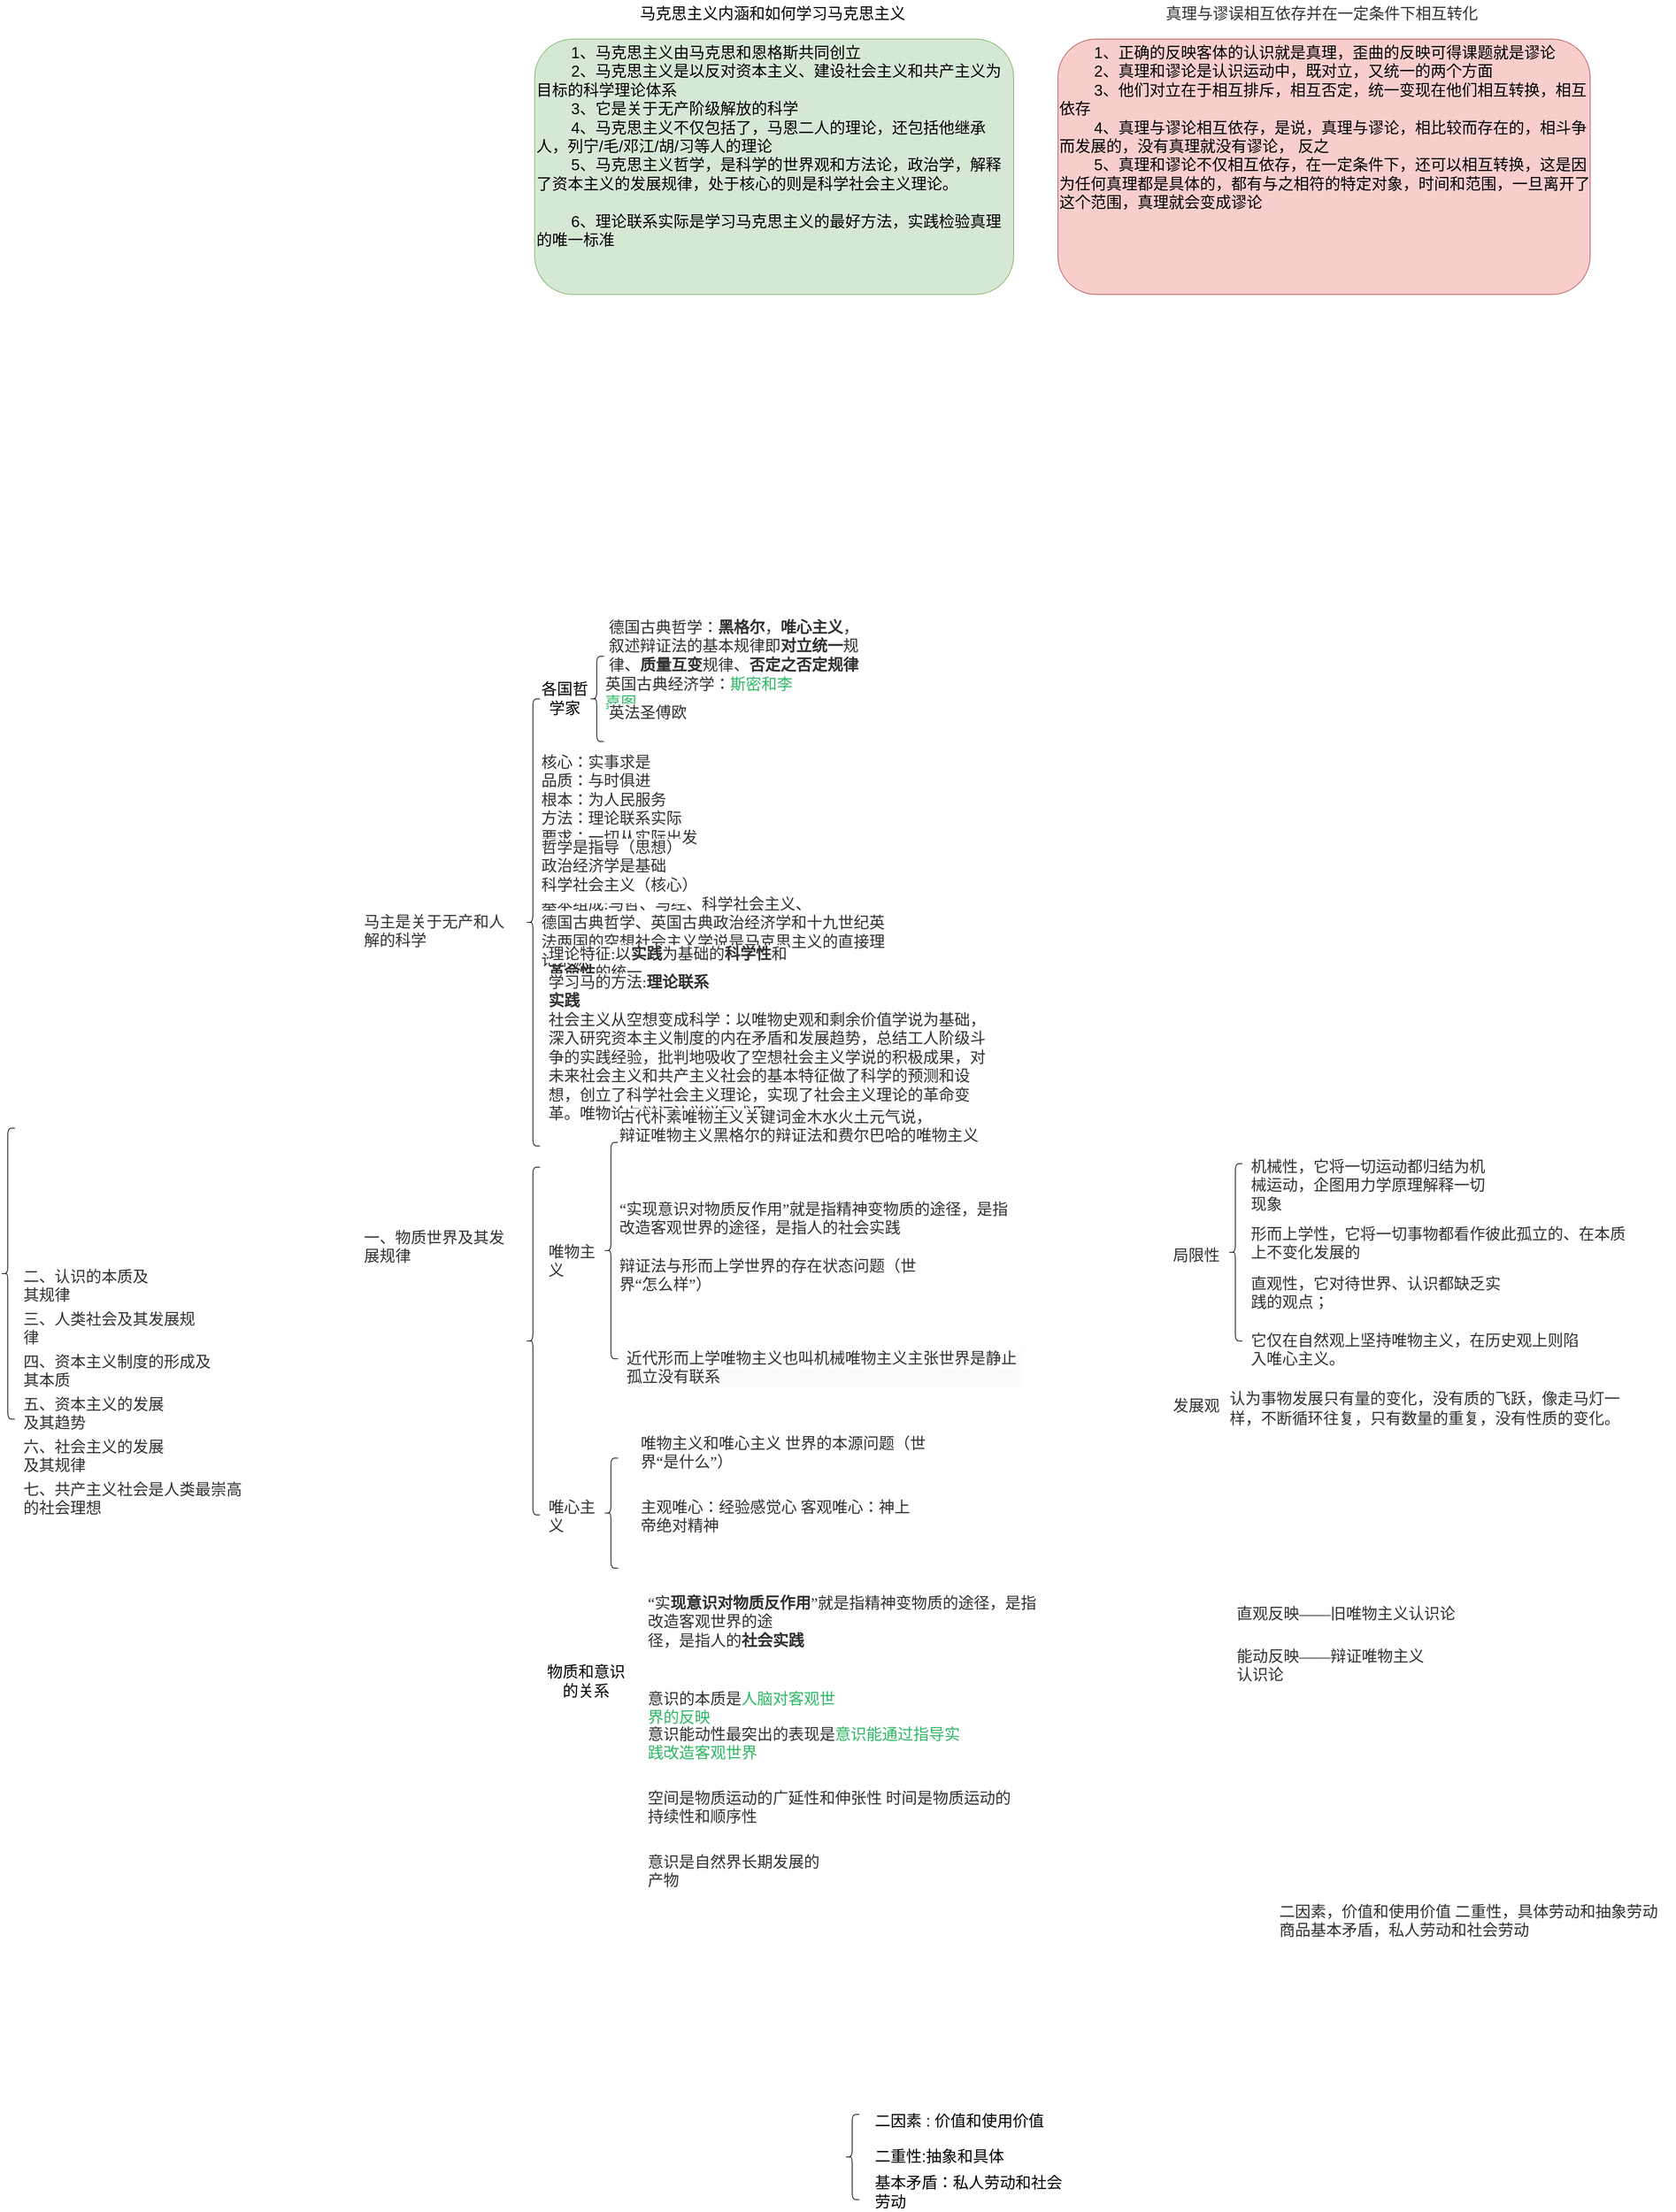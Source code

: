 <mxfile version="24.4.6" type="github">
  <diagram name="第 1 页" id="-wan3ZfH7ez20MEOnloe">
    <mxGraphModel dx="3010" dy="2333" grid="1" gridSize="10" guides="1" tooltips="1" connect="1" arrows="1" fold="1" page="1" pageScale="1" pageWidth="827" pageHeight="1169" math="0" shadow="0">
      <root>
        <mxCell id="0" />
        <mxCell id="1" parent="0" />
        <mxCell id="wunBxoblAqpyveULy-om-1" value="" style="shape=curlyBracket;whiteSpace=wrap;html=1;rounded=1;labelPosition=left;verticalLabelPosition=middle;align=right;verticalAlign=middle;fontSize=22;" parent="1" vertex="1">
          <mxGeometry x="-310" y="495" width="20" height="410" as="geometry" />
        </mxCell>
        <mxCell id="wunBxoblAqpyveULy-om-2" value="&lt;span style=&quot;color: rgb(51, 51, 51); font-family: &amp;quot;Noto Sans SC&amp;quot;; font-size: 22px; font-style: normal; font-variant-ligatures: normal; font-variant-caps: normal; font-weight: 400; letter-spacing: normal; orphans: 2; text-align: left; text-indent: 0px; text-transform: none; widows: 2; word-spacing: 0px; -webkit-text-stroke-width: 0px; white-space: normal; background-color: rgb(255, 255, 255); text-decoration-thickness: initial; text-decoration-style: initial; text-decoration-color: initial; float: none; display: inline !important;&quot;&gt;马主是关于无产和人解的科学&lt;/span&gt;" style="text;whiteSpace=wrap;html=1;fontSize=22;" parent="1" vertex="1">
          <mxGeometry x="200" y="185" width="220" height="40" as="geometry" />
        </mxCell>
        <mxCell id="wunBxoblAqpyveULy-om-3" value="&lt;span style=&quot;color: rgb(51, 51, 51); font-family: &amp;quot;Noto Sans SC&amp;quot;; font-size: 22px; font-style: normal; font-variant-ligatures: normal; font-variant-caps: normal; font-weight: 400; letter-spacing: normal; orphans: 2; text-align: left; text-indent: 0px; text-transform: none; widows: 2; word-spacing: 0px; -webkit-text-stroke-width: 0px; white-space: normal; background-color: rgb(255, 255, 255); text-decoration-thickness: initial; text-decoration-style: initial; text-decoration-color: initial; float: none; display: inline !important;&quot;&gt;一、物质世界及其发展规律&lt;/span&gt;" style="text;whiteSpace=wrap;html=1;fontSize=22;" parent="1" vertex="1">
          <mxGeometry x="200" y="630" width="220" height="40" as="geometry" />
        </mxCell>
        <mxCell id="wunBxoblAqpyveULy-om-4" value="&lt;span style=&quot;color: rgb(51, 51, 51); font-family: &amp;quot;Noto Sans SC&amp;quot;; font-size: 22px; font-style: normal; font-variant-ligatures: normal; font-variant-caps: normal; font-weight: 400; letter-spacing: normal; orphans: 2; text-align: left; text-indent: 0px; text-transform: none; widows: 2; word-spacing: 0px; -webkit-text-stroke-width: 0px; white-space: normal; background-color: rgb(255, 255, 255); text-decoration-thickness: initial; text-decoration-style: initial; text-decoration-color: initial; float: none; display: inline !important;&quot;&gt;二、认识的本质及其规律&lt;/span&gt;" style="text;whiteSpace=wrap;html=1;fontSize=22;" parent="1" vertex="1">
          <mxGeometry x="-280" y="685" width="180" height="40" as="geometry" />
        </mxCell>
        <mxCell id="wunBxoblAqpyveULy-om-5" value="&lt;span style=&quot;color: rgb(51, 51, 51); font-family: &amp;quot;Noto Sans SC&amp;quot;; font-size: 22px; font-style: normal; font-variant-ligatures: normal; font-variant-caps: normal; font-weight: 400; letter-spacing: normal; orphans: 2; text-align: left; text-indent: 0px; text-transform: none; widows: 2; word-spacing: 0px; -webkit-text-stroke-width: 0px; white-space: normal; background-color: rgb(255, 255, 255); text-decoration-thickness: initial; text-decoration-style: initial; text-decoration-color: initial; float: none; display: inline !important;&quot;&gt;三、人类社会及其发展规律&lt;/span&gt;" style="text;whiteSpace=wrap;html=1;fontSize=22;" parent="1" vertex="1">
          <mxGeometry x="-280" y="745" width="260" height="40" as="geometry" />
        </mxCell>
        <mxCell id="wunBxoblAqpyveULy-om-6" value="&lt;span style=&quot;color: rgb(51, 51, 51); font-family: &amp;quot;Noto Sans SC&amp;quot;; font-size: 22px; font-style: normal; font-variant-ligatures: normal; font-variant-caps: normal; font-weight: 400; letter-spacing: normal; orphans: 2; text-align: left; text-indent: 0px; text-transform: none; widows: 2; word-spacing: 0px; -webkit-text-stroke-width: 0px; white-space: normal; background-color: rgb(255, 255, 255); text-decoration-thickness: initial; text-decoration-style: initial; text-decoration-color: initial; float: none; display: inline !important;&quot;&gt;四、资本主义制度的形成及其本质&lt;/span&gt;" style="text;whiteSpace=wrap;html=1;fontSize=22;" parent="1" vertex="1">
          <mxGeometry x="-280" y="805" width="270" height="40" as="geometry" />
        </mxCell>
        <mxCell id="wunBxoblAqpyveULy-om-7" value="&lt;span style=&quot;color: rgb(51, 51, 51); font-family: &amp;quot;Noto Sans SC&amp;quot;; font-size: 22px; font-style: normal; font-variant-ligatures: normal; font-variant-caps: normal; font-weight: 400; letter-spacing: normal; orphans: 2; text-align: left; text-indent: 0px; text-transform: none; widows: 2; word-spacing: 0px; -webkit-text-stroke-width: 0px; white-space: normal; background-color: rgb(255, 255, 255); text-decoration-thickness: initial; text-decoration-style: initial; text-decoration-color: initial; float: none; display: inline !important;&quot;&gt;五、资本主义的发展及其趋势&lt;/span&gt;" style="text;whiteSpace=wrap;html=1;fontSize=22;" parent="1" vertex="1">
          <mxGeometry x="-280" y="865" width="210" height="40" as="geometry" />
        </mxCell>
        <mxCell id="wunBxoblAqpyveULy-om-8" value="&lt;span style=&quot;color: rgb(51, 51, 51); font-family: &amp;quot;Noto Sans SC&amp;quot;; font-size: 22px; font-style: normal; font-variant-ligatures: normal; font-variant-caps: normal; font-weight: 400; letter-spacing: normal; orphans: 2; text-align: left; text-indent: 0px; text-transform: none; widows: 2; word-spacing: 0px; -webkit-text-stroke-width: 0px; white-space: normal; background-color: rgb(255, 255, 255); text-decoration-thickness: initial; text-decoration-style: initial; text-decoration-color: initial; float: none; display: inline !important;&quot;&gt;六、社会主义的发展及其规律&lt;/span&gt;" style="text;whiteSpace=wrap;html=1;fontSize=22;" parent="1" vertex="1">
          <mxGeometry x="-280" y="925" width="210" height="40" as="geometry" />
        </mxCell>
        <mxCell id="wunBxoblAqpyveULy-om-9" value="&lt;span style=&quot;color: rgb(51, 51, 51); font-family: &amp;quot;Noto Sans SC&amp;quot;; font-size: 22px; font-style: normal; font-variant-ligatures: normal; font-variant-caps: normal; font-weight: 400; letter-spacing: normal; orphans: 2; text-align: left; text-indent: 0px; text-transform: none; widows: 2; word-spacing: 0px; -webkit-text-stroke-width: 0px; white-space: normal; background-color: rgb(255, 255, 255); text-decoration-thickness: initial; text-decoration-style: initial; text-decoration-color: initial; float: none; display: inline !important;&quot;&gt;七、共产主义社会是人类最崇高的社会理想&lt;/span&gt;" style="text;whiteSpace=wrap;html=1;fontSize=22;" parent="1" vertex="1">
          <mxGeometry x="-280" y="985" width="310" height="40" as="geometry" />
        </mxCell>
        <mxCell id="wunBxoblAqpyveULy-om-10" value="" style="shape=curlyBracket;whiteSpace=wrap;html=1;rounded=1;labelPosition=left;verticalLabelPosition=middle;align=right;verticalAlign=middle;fontSize=22;" parent="1" vertex="1">
          <mxGeometry x="430" y="-110" width="20" height="630" as="geometry" />
        </mxCell>
        <mxCell id="wunBxoblAqpyveULy-om-11" value="&lt;span style=&quot;color: rgb(51, 51, 51); font-family: &amp;quot;Noto Sans SC&amp;quot;; font-size: 22px; font-style: normal; font-variant-ligatures: normal; font-variant-caps: normal; font-weight: 400; letter-spacing: normal; orphans: 2; text-align: left; text-indent: 0px; text-transform: none; widows: 2; word-spacing: 0px; -webkit-text-stroke-width: 0px; white-space: normal; background-color: rgb(255, 255, 255); text-decoration-thickness: initial; text-decoration-style: initial; text-decoration-color: initial; float: none; display: inline !important;&quot;&gt;基本组成:&lt;/span&gt;&lt;span style=&quot;color: rgb(51, 51, 51); font-family: &amp;quot;Noto Sans SC&amp;quot;; font-size: 22px; background-color: rgb(255, 255, 255);&quot;&gt;马哲、马经、科学社会主义、&lt;/span&gt;&lt;div style=&quot;font-size: 22px;&quot;&gt;&lt;span style=&quot;color: rgb(51, 51, 51); font-family: &amp;quot;Noto Sans SC&amp;quot;; font-size: 22px; background-color: rgb(255, 255, 255);&quot;&gt;德国古典哲学、英国古典政治经济学和十九世纪英法两国的空想社会主义学说是马克思主义的直接理论来源&lt;/span&gt;&lt;span style=&quot;color: rgb(51, 51, 51); font-family: &amp;quot;Noto Sans SC&amp;quot;; font-size: 22px; background-color: rgb(255, 255, 255);&quot;&gt;&lt;br style=&quot;font-size: 22px;&quot;&gt;&lt;/span&gt;&lt;/div&gt;" style="text;whiteSpace=wrap;html=1;fontSize=22;" parent="1" vertex="1">
          <mxGeometry x="450" y="160" width="490" height="60" as="geometry" />
        </mxCell>
        <mxCell id="jRHQk6Dz35OUtVRRtzrg-1" value="&lt;span style=&quot;color: rgb(51, 51, 51); font-family: &amp;quot;Noto Sans SC&amp;quot;; font-size: 22px; font-style: normal; font-variant-ligatures: normal; font-variant-caps: normal; font-weight: 400; letter-spacing: normal; orphans: 2; text-align: left; text-indent: 0px; text-transform: none; widows: 2; word-spacing: 0px; -webkit-text-stroke-width: 0px; white-space: normal; background-color: rgb(255, 255, 255); text-decoration-thickness: initial; text-decoration-style: initial; text-decoration-color: initial; float: none; display: inline !important;&quot;&gt;理论特征:&lt;/span&gt;&lt;span style=&quot;color: rgb(51, 51, 51); font-family: &amp;quot;Noto Sans SC&amp;quot;; font-size: 22px; background-color: rgb(255, 255, 255);&quot;&gt;以&lt;b style=&quot;font-size: 22px;&quot;&gt;实践&lt;/b&gt;为基础的&lt;b style=&quot;font-size: 22px;&quot;&gt;科学性&lt;/b&gt;和&lt;/span&gt;&lt;b style=&quot;color: rgb(51, 51, 51); font-family: &amp;quot;Noto Sans SC&amp;quot;; font-size: 22px;&quot;&gt;革命性&lt;/b&gt;&lt;span style=&quot;background-color: rgb(255, 255, 255); color: rgb(51, 51, 51); font-family: &amp;quot;Noto Sans SC&amp;quot;; font-size: 22px;&quot;&gt;的统一&lt;/span&gt;" style="text;whiteSpace=wrap;html=1;strokeWidth=2;fontSize=22;" parent="1" vertex="1">
          <mxGeometry x="460" y="230" width="350" height="40" as="geometry" />
        </mxCell>
        <mxCell id="jRHQk6Dz35OUtVRRtzrg-2" value="&lt;span style=&quot;color: rgb(51, 51, 51); font-family: &amp;quot;Noto Sans SC&amp;quot;; font-size: 22px; font-style: normal; font-variant-ligatures: normal; font-variant-caps: normal; font-weight: 400; letter-spacing: normal; orphans: 2; text-align: left; text-indent: 0px; text-transform: none; widows: 2; word-spacing: 0px; -webkit-text-stroke-width: 0px; white-space: normal; background-color: rgb(255, 255, 255); text-decoration-thickness: initial; text-decoration-style: initial; text-decoration-color: initial; float: none; display: inline !important;&quot;&gt;学习马的方法:&lt;/span&gt;&lt;span style=&quot;color: rgb(51, 51, 51); font-family: &amp;quot;Noto Sans SC&amp;quot;; font-size: 22px; font-style: normal; font-variant-ligatures: normal; font-variant-caps: normal; letter-spacing: normal; orphans: 2; text-align: left; text-indent: 0px; text-transform: none; widows: 2; word-spacing: 0px; -webkit-text-stroke-width: 0px; white-space: normal; background-color: rgb(255, 255, 255); text-decoration-thickness: initial; text-decoration-style: initial; text-decoration-color: initial; float: none; display: inline !important;&quot;&gt;&lt;b style=&quot;font-size: 22px;&quot;&gt;理论联系实践&lt;/b&gt;&lt;/span&gt;" style="text;whiteSpace=wrap;html=1;fontSize=22;" parent="1" vertex="1">
          <mxGeometry x="460" y="270" width="230" height="40" as="geometry" />
        </mxCell>
        <mxCell id="jRHQk6Dz35OUtVRRtzrg-3" value="&lt;span style=&quot;color: rgb(51, 51, 51); font-family: &amp;quot;Noto Sans SC&amp;quot;; font-size: 22px; font-style: normal; font-variant-ligatures: normal; font-variant-caps: normal; font-weight: 400; letter-spacing: normal; orphans: 2; text-align: left; text-indent: 0px; text-transform: none; widows: 2; word-spacing: 0px; -webkit-text-stroke-width: 0px; white-space: normal; background-color: rgb(255, 255, 255); text-decoration-thickness: initial; text-decoration-style: initial; text-decoration-color: initial; float: none; display: inline !important;&quot;&gt;德国古典哲学：&lt;/span&gt;&lt;span style=&quot;color: rgb(51, 51, 51); font-family: &amp;quot;Noto Sans SC&amp;quot;; font-size: 22px; font-style: normal; font-variant-ligatures: normal; font-variant-caps: normal; letter-spacing: normal; orphans: 2; text-align: left; text-indent: 0px; text-transform: none; widows: 2; word-spacing: 0px; -webkit-text-stroke-width: 0px; white-space: normal; background-color: rgb(255, 255, 255); text-decoration-thickness: initial; text-decoration-style: initial; text-decoration-color: initial; float: none; display: inline !important;&quot;&gt;&lt;b style=&quot;font-size: 22px;&quot;&gt;黑格尔&lt;/b&gt;&lt;/span&gt;&lt;span style=&quot;color: rgb(51, 51, 51); font-family: &amp;quot;Noto Sans SC&amp;quot;; font-size: 22px; font-style: normal; font-variant-ligatures: normal; font-variant-caps: normal; font-weight: 400; letter-spacing: normal; orphans: 2; text-align: left; text-indent: 0px; text-transform: none; widows: 2; word-spacing: 0px; -webkit-text-stroke-width: 0px; white-space: normal; background-color: rgb(255, 255, 255); text-decoration-thickness: initial; text-decoration-style: initial; text-decoration-color: initial; float: none; display: inline !important;&quot;&gt;，&lt;/span&gt;&lt;span style=&quot;color: rgb(51, 51, 51); font-family: &amp;quot;Noto Sans SC&amp;quot;; font-size: 22px; background-color: rgb(255, 255, 255);&quot;&gt;&lt;b style=&quot;font-size: 22px;&quot;&gt;唯心主义&lt;/b&gt;，叙述辩证法的基本规律即&lt;b style=&quot;font-size: 22px;&quot;&gt;对立统一&lt;/b&gt;规律、&lt;b style=&quot;font-size: 22px;&quot;&gt;质量互变&lt;/b&gt;规律、&lt;b style=&quot;font-size: 22px;&quot;&gt;否定之否定规律&lt;/b&gt;的哲学家。&lt;/span&gt;" style="text;whiteSpace=wrap;html=1;fontSize=22;" parent="1" vertex="1">
          <mxGeometry x="545" y="-230" width="370" height="40" as="geometry" />
        </mxCell>
        <mxCell id="jRHQk6Dz35OUtVRRtzrg-4" value="&lt;span style=&quot;color: rgb(51, 51, 51); font-family: &amp;quot;Noto Sans SC&amp;quot;; font-size: 22px; font-style: normal; font-variant-ligatures: normal; font-variant-caps: normal; font-weight: 400; letter-spacing: normal; orphans: 2; text-align: left; text-indent: 0px; text-transform: none; widows: 2; word-spacing: 0px; -webkit-text-stroke-width: 0px; white-space: normal; background-color: rgb(255, 255, 255); text-decoration-thickness: initial; text-decoration-style: initial; text-decoration-color: initial; float: none; display: inline !important;&quot;&gt;英国古典经济学：&lt;/span&gt;&lt;span style=&quot;color: rgb(47, 184, 101); font-family: &amp;quot;Noto Sans SC&amp;quot;; font-size: 22px; background-color: rgb(255, 255, 255);&quot;&gt;斯密和李嘉图&lt;/span&gt;" style="text;whiteSpace=wrap;html=1;fontSize=22;" parent="1" vertex="1">
          <mxGeometry x="540" y="-150" width="270" height="40" as="geometry" />
        </mxCell>
        <mxCell id="jRHQk6Dz35OUtVRRtzrg-5" value="" style="shape=curlyBracket;whiteSpace=wrap;html=1;rounded=1;labelPosition=left;verticalLabelPosition=middle;align=right;verticalAlign=middle;fontSize=22;" parent="1" vertex="1">
          <mxGeometry x="520" y="-170" width="20" height="120" as="geometry" />
        </mxCell>
        <mxCell id="jRHQk6Dz35OUtVRRtzrg-6" value="各国哲学家" style="text;html=1;align=center;verticalAlign=middle;whiteSpace=wrap;rounded=0;fontSize=22;" parent="1" vertex="1">
          <mxGeometry x="450" y="-125" width="70" height="30" as="geometry" />
        </mxCell>
        <mxCell id="jRHQk6Dz35OUtVRRtzrg-8" value="&lt;span style=&quot;color: rgb(51, 51, 51); font-family: &amp;quot;Noto Sans SC&amp;quot;; font-size: 22px; font-style: normal; font-variant-ligatures: normal; font-variant-caps: normal; font-weight: 400; letter-spacing: normal; orphans: 2; text-align: left; text-indent: 0px; text-transform: none; widows: 2; word-spacing: 0px; -webkit-text-stroke-width: 0px; white-space: normal; background-color: rgb(255, 255, 255); text-decoration-thickness: initial; text-decoration-style: initial; text-decoration-color: initial; float: none; display: inline !important;&quot;&gt;社会主义从空想变成科学：&lt;/span&gt;&lt;span style=&quot;color: rgb(51, 51, 51); font-family: &amp;quot;Noto Sans SC&amp;quot;; font-size: 22px; background-color: rgb(255, 255, 255);&quot;&gt;以唯物史观和剩余价值学说为基础，&lt;/span&gt;&lt;span style=&quot;color: rgb(51, 51, 51); font-family: &amp;quot;Noto Sans SC&amp;quot;; font-size: 22px; background-color: rgb(255, 255, 255);&quot;&gt;深入研究资本主义制度的内在矛盾和发展趋势，&lt;/span&gt;&lt;span style=&quot;color: rgb(51, 51, 51); font-family: &amp;quot;Noto Sans SC&amp;quot;; font-size: 22px; background-color: rgb(255, 255, 255);&quot;&gt;总结工人阶级斗争的实践经验，批判地吸收了空想社会主义学说的积极成果，&lt;/span&gt;&lt;span style=&quot;color: rgb(51, 51, 51); font-family: &amp;quot;Noto Sans SC&amp;quot;; font-size: 22px; background-color: rgb(255, 255, 255);&quot;&gt;对未来社会主义和共产主义社会的基本特征做了科学的预测和设想，创立了科学社会主义理论，实现了社会主义理论的革命变革。唯物论与辩证法学说是成果，&lt;/span&gt;" style="text;whiteSpace=wrap;html=1;fontSize=22;" parent="1" vertex="1">
          <mxGeometry x="460" y="322.5" width="630" height="147.5" as="geometry" />
        </mxCell>
        <mxCell id="jRHQk6Dz35OUtVRRtzrg-9" value="&lt;div style=&quot;box-sizing: border-box; margin: 0px; padding: 0px; color: rgb(51, 51, 51); font-family: &amp;quot;Noto Sans SC&amp;quot;; font-size: 22px; font-style: normal; font-variant-ligatures: normal; font-variant-caps: normal; font-weight: 400; letter-spacing: normal; orphans: 2; text-align: left; text-indent: 0px; text-transform: none; widows: 2; word-spacing: 0px; -webkit-text-stroke-width: 0px; white-space: normal; background-color: rgb(255, 255, 255); text-decoration-thickness: initial; text-decoration-style: initial; text-decoration-color: initial;&quot;&gt;&lt;div style=&quot;box-sizing: border-box; margin: 0px; padding: 0px; font-size: 22px;&quot;&gt;核心：实事求是&amp;nbsp;&lt;/div&gt;&lt;div style=&quot;box-sizing: border-box; margin: 0px; padding: 0px; font-size: 22px;&quot;&gt;品质：与时俱进&amp;nbsp;&lt;/div&gt;&lt;div style=&quot;box-sizing: border-box; margin: 0px; padding: 0px; font-size: 22px;&quot;&gt;根本：为人民服务&amp;nbsp;&lt;/div&gt;&lt;div style=&quot;box-sizing: border-box; margin: 0px; padding: 0px; font-size: 22px;&quot;&gt;方法：理论联系实际&amp;nbsp;&lt;/div&gt;&lt;div style=&quot;box-sizing: border-box; margin: 0px; padding: 0px; font-size: 22px;&quot;&gt;要求：一切从实际出发&lt;/div&gt;&lt;/div&gt;&lt;div style=&quot;box-sizing: border-box; margin: 0px 0px auto; padding: 0px; display: flex; justify-content: flex-end; align-items: center; color: rgb(51, 51, 51); font-family: &amp;quot;Noto Sans SC&amp;quot;; font-size: 22px; font-style: normal; font-variant-ligatures: normal; font-variant-caps: normal; font-weight: 400; letter-spacing: normal; orphans: 2; text-align: left; text-indent: 0px; text-transform: none; widows: 2; word-spacing: 0px; -webkit-text-stroke-width: 0px; white-space: normal; background-color: rgb(255, 255, 255); text-decoration-thickness: initial; text-decoration-style: initial; text-decoration-color: initial;&quot; class=&quot;comment_menu&quot;&gt;&lt;button style=&quot;box-sizing: border-box; margin: 0px 20px 0px 0px; padding: 0px; outline: none; border: none; border-radius: 0px; font-family: inherit; font-size: 22px; line-height: inherit; overflow: visible; text-transform: none; appearance: button; background: transparent; display: flex; align-items: center; color: rgb(153, 153, 153); cursor: pointer;&quot; class=&quot;comment_like&quot;&gt;&lt;br class=&quot;Apple-interchange-newline&quot; style=&quot;font-size: 22px;&quot;&gt;&lt;br style=&quot;font-size: 22px;&quot;&gt;&lt;br style=&quot;font-size: 22px;&quot;&gt;&lt;/button&gt;&lt;/div&gt;" style="text;whiteSpace=wrap;html=1;fontSize=22;" parent="1" vertex="1">
          <mxGeometry x="450" y="-40" width="560" height="120" as="geometry" />
        </mxCell>
        <mxCell id="jRHQk6Dz35OUtVRRtzrg-10" value="&lt;span style=&quot;color: rgb(51, 51, 51); font-family: &amp;quot;Noto Sans SC&amp;quot;; font-size: 22px; font-style: normal; font-variant-ligatures: normal; font-variant-caps: normal; font-weight: 400; letter-spacing: normal; orphans: 2; text-align: left; text-indent: 0px; text-transform: none; widows: 2; word-spacing: 0px; -webkit-text-stroke-width: 0px; white-space: normal; background-color: rgb(255, 255, 255); text-decoration-thickness: initial; text-decoration-style: initial; text-decoration-color: initial; float: none; display: inline !important;&quot;&gt;哲学是指导（思想）&lt;/span&gt;&lt;div style=&quot;font-size: 22px;&quot;&gt;&lt;span style=&quot;color: rgb(51, 51, 51); font-family: &amp;quot;Noto Sans SC&amp;quot;; font-size: 22px; font-style: normal; font-variant-ligatures: normal; font-variant-caps: normal; font-weight: 400; letter-spacing: normal; orphans: 2; text-align: left; text-indent: 0px; text-transform: none; widows: 2; word-spacing: 0px; -webkit-text-stroke-width: 0px; white-space: normal; background-color: rgb(255, 255, 255); text-decoration-thickness: initial; text-decoration-style: initial; text-decoration-color: initial; float: none; display: inline !important;&quot;&gt;政治经济学是基础&lt;/span&gt;&lt;/div&gt;&lt;div style=&quot;font-size: 22px;&quot;&gt;&lt;span style=&quot;color: rgb(51, 51, 51); font-family: &amp;quot;Noto Sans SC&amp;quot;; font-size: 22px; font-style: normal; font-variant-ligatures: normal; font-variant-caps: normal; font-weight: 400; letter-spacing: normal; orphans: 2; text-align: left; text-indent: 0px; text-transform: none; widows: 2; word-spacing: 0px; -webkit-text-stroke-width: 0px; white-space: normal; background-color: rgb(255, 255, 255); text-decoration-thickness: initial; text-decoration-style: initial; text-decoration-color: initial; float: none; display: inline !important;&quot;&gt;科学社会主义（核心）&lt;/span&gt;&lt;/div&gt;" style="text;whiteSpace=wrap;html=1;fontSize=22;" parent="1" vertex="1">
          <mxGeometry x="450" y="80" width="560" height="70" as="geometry" />
        </mxCell>
        <mxCell id="jRHQk6Dz35OUtVRRtzrg-11" value="&lt;span style=&quot;color: rgb(51, 51, 51); font-family: &amp;quot;Noto Sans SC&amp;quot;; font-size: 22px; font-style: normal; font-variant-ligatures: normal; font-variant-caps: normal; font-weight: 400; letter-spacing: normal; orphans: 2; text-align: left; text-indent: 0px; text-transform: none; widows: 2; word-spacing: 0px; -webkit-text-stroke-width: 0px; white-space: normal; background-color: rgb(255, 255, 255); text-decoration-thickness: initial; text-decoration-style: initial; text-decoration-color: initial; float: none; display: inline !important;&quot;&gt;英法&lt;/span&gt;&lt;span style=&quot;color: rgb(51, 51, 51); font-family: &amp;quot;Noto Sans SC&amp;quot;; font-size: 22px; background-color: rgb(255, 255, 255);&quot;&gt;圣傅欧&lt;/span&gt;" style="text;whiteSpace=wrap;html=1;fontSize=22;" parent="1" vertex="1">
          <mxGeometry x="545" y="-110" width="125" height="40" as="geometry" />
        </mxCell>
        <mxCell id="jRHQk6Dz35OUtVRRtzrg-12" value="" style="shape=curlyBracket;whiteSpace=wrap;html=1;rounded=1;labelPosition=left;verticalLabelPosition=middle;align=right;verticalAlign=middle;fontSize=22;" parent="1" vertex="1">
          <mxGeometry x="430" y="550" width="20" height="490" as="geometry" />
        </mxCell>
        <mxCell id="jRHQk6Dz35OUtVRRtzrg-13" value="&lt;span style=&quot;color: rgb(51, 51, 51); font-family: &amp;quot;Noto Sans SC&amp;quot;; font-size: 22px; font-style: normal; font-variant-ligatures: normal; font-variant-caps: normal; font-weight: 400; letter-spacing: normal; orphans: 2; text-align: left; text-indent: 0px; text-transform: none; widows: 2; word-spacing: 0px; -webkit-text-stroke-width: 0px; white-space: normal; background-color: rgb(255, 255, 255); text-decoration-thickness: initial; text-decoration-style: initial; text-decoration-color: initial; float: none; display: inline !important;&quot;&gt;古代朴素唯物主义关键词金木水火土元气说，&lt;/span&gt;&lt;div style=&quot;font-size: 22px;&quot;&gt;&lt;span style=&quot;background-color: rgb(255, 255, 255); color: rgb(51, 51, 51); font-family: &amp;quot;Noto Sans SC&amp;quot;; font-size: 22px;&quot;&gt;辩证唯物主义黑格尔的辩证法和费尔巴哈的唯物主义&lt;/span&gt;&lt;br style=&quot;font-size: 22px;&quot;&gt;&lt;/div&gt;" style="text;whiteSpace=wrap;html=1;fontSize=22;" parent="1" vertex="1">
          <mxGeometry x="560" y="460" width="570" height="120" as="geometry" />
        </mxCell>
        <mxCell id="jRHQk6Dz35OUtVRRtzrg-14" value="&lt;span style=&quot;color: rgb(51, 51, 51); font-family: &amp;quot;Noto Sans SC&amp;quot;; font-size: 22px; font-style: normal; font-variant-ligatures: normal; font-variant-caps: normal; font-weight: 400; letter-spacing: normal; orphans: 2; text-align: left; text-indent: 0px; text-transform: none; widows: 2; word-spacing: 0px; -webkit-text-stroke-width: 0px; white-space: normal; background-color: rgb(255, 255, 255); text-decoration-thickness: initial; text-decoration-style: initial; text-decoration-color: initial; float: none; display: inline !important;&quot;&gt;唯物主义&lt;/span&gt;" style="text;whiteSpace=wrap;html=1;fontSize=22;" parent="1" vertex="1">
          <mxGeometry x="460" y="650" width="80" height="40" as="geometry" />
        </mxCell>
        <mxCell id="jRHQk6Dz35OUtVRRtzrg-15" value="" style="shape=curlyBracket;whiteSpace=wrap;html=1;rounded=1;labelPosition=left;verticalLabelPosition=middle;align=right;verticalAlign=middle;fontSize=22;" parent="1" vertex="1">
          <mxGeometry x="540" y="960" width="20" height="155" as="geometry" />
        </mxCell>
        <mxCell id="jRHQk6Dz35OUtVRRtzrg-16" value="&lt;span style=&quot;color: rgb(51, 51, 51); font-family: &amp;quot;Noto Sans SC&amp;quot;; font-size: 22px; font-style: normal; font-variant-ligatures: normal; font-variant-caps: normal; font-weight: 400; letter-spacing: normal; orphans: 2; text-align: left; text-indent: 0px; text-transform: none; widows: 2; word-spacing: 0px; -webkit-text-stroke-width: 0px; white-space: normal; background-color: rgb(255, 255, 255); text-decoration-thickness: initial; text-decoration-style: initial; text-decoration-color: initial; float: none; display: inline !important;&quot;&gt;唯物主义和唯心主义&amp;nbsp;&lt;/span&gt;&lt;span style=&quot;color: rgb(51, 51, 51); font-family: &amp;quot;Noto Sans SC&amp;quot;; font-size: 22px; background-color: rgb(255, 255, 255);&quot;&gt;世界的本源问题（世界“是什么”）&lt;/span&gt;" style="text;whiteSpace=wrap;html=1;fontSize=22;" parent="1" vertex="1">
          <mxGeometry x="590" y="920" width="420" height="40" as="geometry" />
        </mxCell>
        <mxCell id="jRHQk6Dz35OUtVRRtzrg-17" value="&lt;span style=&quot;color: rgb(51, 51, 51); font-family: &amp;quot;Noto Sans SC&amp;quot;; font-size: 22px; font-style: normal; font-variant-ligatures: normal; font-variant-caps: normal; font-weight: 400; letter-spacing: normal; orphans: 2; text-align: left; text-indent: 0px; text-transform: none; widows: 2; word-spacing: 0px; -webkit-text-stroke-width: 0px; white-space: normal; background-color: rgb(255, 255, 255); text-decoration-thickness: initial; text-decoration-style: initial; text-decoration-color: initial; float: none; display: inline !important;&quot;&gt;辩证法与形而上学&lt;/span&gt;&lt;span style=&quot;color: rgb(51, 51, 51); font-family: &amp;quot;Noto Sans SC&amp;quot;; font-size: 22px; background-color: rgb(255, 255, 255);&quot;&gt;世界的存在状态问题（世界“怎么样”）&lt;/span&gt;" style="text;whiteSpace=wrap;html=1;fontSize=22;" parent="1" vertex="1">
          <mxGeometry x="560" y="670" width="440" height="40" as="geometry" />
        </mxCell>
        <mxCell id="jRHQk6Dz35OUtVRRtzrg-18" value="&lt;span style=&quot;color: rgb(51, 51, 51); font-family: &amp;quot;Noto Sans SC&amp;quot;; font-size: 22px; font-style: normal; font-variant-ligatures: normal; font-variant-caps: normal; font-weight: 400; letter-spacing: normal; orphans: 2; text-align: left; text-indent: 0px; text-transform: none; widows: 2; word-spacing: 0px; -webkit-text-stroke-width: 0px; white-space: normal; background-color: rgb(255, 255, 255); text-decoration-thickness: initial; text-decoration-style: initial; text-decoration-color: initial; float: none; display: inline !important;&quot;&gt;唯心主义&lt;/span&gt;" style="text;whiteSpace=wrap;html=1;fontSize=22;" parent="1" vertex="1">
          <mxGeometry x="460" y="1010" width="80" height="40" as="geometry" />
        </mxCell>
        <mxCell id="jRHQk6Dz35OUtVRRtzrg-19" value="" style="shape=curlyBracket;whiteSpace=wrap;html=1;rounded=1;labelPosition=left;verticalLabelPosition=middle;align=right;verticalAlign=middle;fontSize=22;" parent="1" vertex="1">
          <mxGeometry x="540" y="515" width="20" height="305" as="geometry" />
        </mxCell>
        <mxCell id="jRHQk6Dz35OUtVRRtzrg-20" value="&lt;span style=&quot;color: rgb(51, 51, 51); font-family: &amp;quot;Noto Sans SC&amp;quot;; font-size: 22px; font-style: normal; font-variant-ligatures: normal; font-variant-caps: normal; font-weight: 400; letter-spacing: normal; orphans: 2; text-align: left; text-indent: 0px; text-transform: none; widows: 2; word-spacing: 0px; -webkit-text-stroke-width: 0px; white-space: normal; background-color: rgb(255, 255, 255); text-decoration-thickness: initial; text-decoration-style: initial; text-decoration-color: initial; float: none; display: inline !important;&quot;&gt;“实现意识对物质反作用”就是指精神变物质的途径，是指改造客观世界的途径，是指人的社会实践&lt;/span&gt;" style="text;whiteSpace=wrap;html=1;fontSize=22;" parent="1" vertex="1">
          <mxGeometry x="560" y="590" width="560" height="60" as="geometry" />
        </mxCell>
        <mxCell id="jRHQk6Dz35OUtVRRtzrg-22" value="物质和意识的关系" style="text;html=1;align=center;verticalAlign=middle;whiteSpace=wrap;rounded=0;fontSize=22;" parent="1" vertex="1">
          <mxGeometry x="450" y="1260" width="130" height="30" as="geometry" />
        </mxCell>
        <mxCell id="jRHQk6Dz35OUtVRRtzrg-23" value="&lt;span style=&quot;color: rgb(51, 51, 51); font-family: &amp;quot;Noto Sans SC&amp;quot;; font-size: 22px; font-style: normal; font-variant-ligatures: normal; font-variant-caps: normal; font-weight: 400; letter-spacing: normal; orphans: 2; text-align: left; text-indent: 0px; text-transform: none; widows: 2; word-spacing: 0px; -webkit-text-stroke-width: 0px; white-space: normal; background-color: rgb(255, 255, 255); text-decoration-thickness: initial; text-decoration-style: initial; text-decoration-color: initial; float: none; display: inline !important;&quot;&gt;“实&lt;/span&gt;&lt;span style=&quot;color: rgb(51, 51, 51); font-family: &amp;quot;Noto Sans SC&amp;quot;; font-size: 22px; font-style: normal; font-variant-ligatures: normal; font-variant-caps: normal; letter-spacing: normal; orphans: 2; text-align: left; text-indent: 0px; text-transform: none; widows: 2; word-spacing: 0px; -webkit-text-stroke-width: 0px; white-space: normal; background-color: rgb(255, 255, 255); text-decoration-thickness: initial; text-decoration-style: initial; text-decoration-color: initial; float: none; display: inline !important;&quot;&gt;&lt;b style=&quot;font-size: 22px;&quot;&gt;现意识对物质反作用&lt;/b&gt;&lt;/span&gt;&lt;span style=&quot;color: rgb(51, 51, 51); font-family: &amp;quot;Noto Sans SC&amp;quot;; font-size: 22px; font-style: normal; font-variant-ligatures: normal; font-variant-caps: normal; font-weight: 400; letter-spacing: normal; orphans: 2; text-align: left; text-indent: 0px; text-transform: none; widows: 2; word-spacing: 0px; -webkit-text-stroke-width: 0px; white-space: normal; background-color: rgb(255, 255, 255); text-decoration-thickness: initial; text-decoration-style: initial; text-decoration-color: initial; float: none; display: inline !important;&quot;&gt;”就是指精神变物质的途径，是指改造客观世界的途&lt;/span&gt;&lt;div style=&quot;font-size: 22px;&quot;&gt;&lt;span style=&quot;color: rgb(51, 51, 51); font-family: &amp;quot;Noto Sans SC&amp;quot;; font-size: 22px; font-style: normal; font-variant-ligatures: normal; font-variant-caps: normal; font-weight: 400; letter-spacing: normal; orphans: 2; text-align: left; text-indent: 0px; text-transform: none; widows: 2; word-spacing: 0px; -webkit-text-stroke-width: 0px; white-space: normal; background-color: rgb(255, 255, 255); text-decoration-thickness: initial; text-decoration-style: initial; text-decoration-color: initial; float: none; display: inline !important;&quot;&gt;径，是指人的&lt;/span&gt;&lt;span style=&quot;color: rgb(51, 51, 51); font-family: &amp;quot;Noto Sans SC&amp;quot;; font-size: 22px; font-style: normal; font-variant-ligatures: normal; font-variant-caps: normal; letter-spacing: normal; orphans: 2; text-align: left; text-indent: 0px; text-transform: none; widows: 2; word-spacing: 0px; -webkit-text-stroke-width: 0px; white-space: normal; background-color: rgb(255, 255, 255); text-decoration-thickness: initial; text-decoration-style: initial; text-decoration-color: initial; float: none; display: inline !important;&quot;&gt;&lt;b style=&quot;font-size: 22px;&quot;&gt;社会实践&lt;/b&gt;&lt;/span&gt;&lt;/div&gt;" style="text;whiteSpace=wrap;html=1;fontSize=22;" parent="1" vertex="1">
          <mxGeometry x="600" y="1145" width="560" height="85" as="geometry" />
        </mxCell>
        <mxCell id="jRHQk6Dz35OUtVRRtzrg-26" value="&lt;div style=&quot;forced-color-adjust: none; color: rgb(0, 0, 0); font-family: Helvetica; font-size: 22px; font-style: normal; font-variant-ligatures: normal; font-variant-caps: normal; font-weight: 400; letter-spacing: normal; orphans: 2; text-align: left; text-indent: 0px; text-transform: none; widows: 2; word-spacing: 0px; -webkit-text-stroke-width: 0px; white-space: normal; background-color: rgb(251, 251, 251); text-decoration-thickness: initial; text-decoration-style: initial; text-decoration-color: initial;&quot;&gt;&lt;span style=&quot;forced-color-adjust: none; background-color: rgb(255, 255, 255); color: rgb(51, 51, 51); font-family: &amp;quot;Noto Sans SC&amp;quot;; font-size: 22px;&quot;&gt;近代形而上学唯物主义也叫机械唯物主义主张世界是静止孤立没有联系&lt;/span&gt;&lt;/div&gt;" style="text;whiteSpace=wrap;html=1;fontSize=22;" parent="1" vertex="1">
          <mxGeometry x="570" y="800" width="560" height="40" as="geometry" />
        </mxCell>
        <mxCell id="jRHQk6Dz35OUtVRRtzrg-34" value="" style="group;fontSize=22;" parent="1" vertex="1" connectable="0">
          <mxGeometry x="1340" y="530" width="640" height="285" as="geometry" />
        </mxCell>
        <mxCell id="jRHQk6Dz35OUtVRRtzrg-27" value="&lt;span style=&quot;color: rgb(51, 51, 51); font-family: &amp;quot;Noto Sans SC&amp;quot;; font-size: 22px; font-style: normal; font-variant-ligatures: normal; font-variant-caps: normal; font-weight: 400; letter-spacing: normal; orphans: 2; text-align: left; text-indent: 0px; text-transform: none; widows: 2; word-spacing: 0px; -webkit-text-stroke-width: 0px; white-space: normal; background-color: rgb(255, 255, 255); text-decoration-thickness: initial; text-decoration-style: initial; text-decoration-color: initial; float: none; display: inline !important;&quot;&gt;局限性&lt;/span&gt;" style="text;whiteSpace=wrap;html=1;fontSize=22;" parent="jRHQk6Dz35OUtVRRtzrg-34" vertex="1">
          <mxGeometry y="125" width="80" height="40" as="geometry" />
        </mxCell>
        <mxCell id="jRHQk6Dz35OUtVRRtzrg-33" value="" style="group;fontSize=22;" parent="jRHQk6Dz35OUtVRRtzrg-34" vertex="1" connectable="0">
          <mxGeometry x="80" width="560" height="285" as="geometry" />
        </mxCell>
        <mxCell id="jRHQk6Dz35OUtVRRtzrg-25" value="&lt;span style=&quot;color: rgb(51, 51, 51); font-family: &amp;quot;Noto Sans SC&amp;quot;; font-size: 22px; font-style: normal; font-variant-ligatures: normal; font-variant-caps: normal; font-weight: 400; letter-spacing: normal; orphans: 2; text-align: left; text-indent: 0px; text-transform: none; widows: 2; word-spacing: 0px; -webkit-text-stroke-width: 0px; white-space: normal; background-color: rgb(255, 255, 255); text-decoration-thickness: initial; text-decoration-style: initial; text-decoration-color: initial; float: none; display: inline !important;&quot;&gt;机械性，它将一切运动都归结为机械运动，&lt;/span&gt;&lt;span style=&quot;color: rgb(51, 51, 51); font-family: &amp;quot;Noto Sans SC&amp;quot;; font-size: 22px; background-color: rgb(255, 255, 255);&quot;&gt;企图用力学原理解释一切现象&lt;/span&gt;" style="text;whiteSpace=wrap;html=1;fontSize=22;" parent="jRHQk6Dz35OUtVRRtzrg-33" vertex="1">
          <mxGeometry x="30" width="350" height="55" as="geometry" />
        </mxCell>
        <mxCell id="jRHQk6Dz35OUtVRRtzrg-29" value="" style="shape=curlyBracket;whiteSpace=wrap;html=1;rounded=1;labelPosition=left;verticalLabelPosition=middle;align=right;verticalAlign=middle;fontSize=22;" parent="jRHQk6Dz35OUtVRRtzrg-33" vertex="1">
          <mxGeometry y="15" width="20" height="250" as="geometry" />
        </mxCell>
        <mxCell id="jRHQk6Dz35OUtVRRtzrg-30" value="&lt;span style=&quot;color: rgb(51, 51, 51); font-family: &amp;quot;Noto Sans SC&amp;quot;; font-size: 22px; font-style: normal; font-variant-ligatures: normal; font-variant-caps: normal; font-weight: 400; letter-spacing: normal; orphans: 2; text-align: left; text-indent: 0px; text-transform: none; widows: 2; word-spacing: 0px; -webkit-text-stroke-width: 0px; white-space: normal; background-color: rgb(255, 255, 255); text-decoration-thickness: initial; text-decoration-style: initial; text-decoration-color: initial; float: none; display: inline !important;&quot;&gt;形而上学性，它将一切事物都看作彼此孤立的、在本质上不变化发展的&lt;/span&gt;" style="text;whiteSpace=wrap;html=1;fontSize=22;" parent="jRHQk6Dz35OUtVRRtzrg-33" vertex="1">
          <mxGeometry x="30" y="95" width="530" height="40" as="geometry" />
        </mxCell>
        <mxCell id="jRHQk6Dz35OUtVRRtzrg-31" value="&lt;span style=&quot;color: rgb(51, 51, 51); font-family: &amp;quot;Noto Sans SC&amp;quot;; font-size: 22px; font-style: normal; font-variant-ligatures: normal; font-variant-caps: normal; font-weight: 400; letter-spacing: normal; orphans: 2; text-align: left; text-indent: 0px; text-transform: none; widows: 2; word-spacing: 0px; -webkit-text-stroke-width: 0px; white-space: normal; background-color: rgb(255, 255, 255); text-decoration-thickness: initial; text-decoration-style: initial; text-decoration-color: initial; float: none; display: inline !important;&quot;&gt;直观性，它对待世界、认识都缺乏实践的观点；&lt;/span&gt;" style="text;whiteSpace=wrap;html=1;fontSize=22;" parent="jRHQk6Dz35OUtVRRtzrg-33" vertex="1">
          <mxGeometry x="30" y="165" width="370" height="40" as="geometry" />
        </mxCell>
        <mxCell id="jRHQk6Dz35OUtVRRtzrg-32" value="&lt;span style=&quot;color: rgb(51, 51, 51); font-family: &amp;quot;Noto Sans SC&amp;quot;; font-size: 22px; font-style: normal; font-variant-ligatures: normal; font-variant-caps: normal; font-weight: 400; letter-spacing: normal; orphans: 2; text-align: left; text-indent: 0px; text-transform: none; widows: 2; word-spacing: 0px; -webkit-text-stroke-width: 0px; white-space: normal; background-color: rgb(255, 255, 255); text-decoration-thickness: initial; text-decoration-style: initial; text-decoration-color: initial; float: none; display: inline !important;&quot;&gt;它仅在自然观上坚持唯物主义，在历史观上则陷入唯心主义。&lt;/span&gt;" style="text;whiteSpace=wrap;html=1;fontSize=22;" parent="jRHQk6Dz35OUtVRRtzrg-33" vertex="1">
          <mxGeometry x="30" y="245" width="470" height="40" as="geometry" />
        </mxCell>
        <mxCell id="jRHQk6Dz35OUtVRRtzrg-35" value="&lt;span style=&quot;color: rgb(51, 51, 51); font-family: &amp;quot;Noto Sans SC&amp;quot;; font-size: 22px; font-style: normal; font-variant-ligatures: normal; font-variant-caps: normal; font-weight: 400; letter-spacing: normal; orphans: 2; text-align: left; text-indent: 0px; text-transform: none; widows: 2; word-spacing: 0px; -webkit-text-stroke-width: 0px; white-space: normal; background-color: rgb(255, 255, 255); text-decoration-thickness: initial; text-decoration-style: initial; text-decoration-color: initial; float: none; display: inline !important;&quot;&gt;意识的本质是&lt;/span&gt;&lt;span style=&quot;color: rgb(47, 184, 101); font-family: &amp;quot;Noto Sans SC&amp;quot;; font-size: 22px; background-color: rgb(255, 255, 255);&quot;&gt;人脑对客观世界的反映&lt;/span&gt;" style="text;whiteSpace=wrap;html=1;fontSize=22;" parent="1" vertex="1">
          <mxGeometry x="600" y="1280" width="270" height="40" as="geometry" />
        </mxCell>
        <mxCell id="jRHQk6Dz35OUtVRRtzrg-36" value="&lt;span style=&quot;color: rgb(51, 51, 51); font-family: &amp;quot;Noto Sans SC&amp;quot;; font-size: 22px; font-style: normal; font-variant-ligatures: normal; font-variant-caps: normal; font-weight: 400; letter-spacing: normal; orphans: 2; text-align: left; text-indent: 0px; text-transform: none; widows: 2; word-spacing: 0px; -webkit-text-stroke-width: 0px; white-space: normal; background-color: rgb(255, 255, 255); text-decoration-thickness: initial; text-decoration-style: initial; text-decoration-color: initial; float: none; display: inline !important;&quot;&gt;意识能动性最突出的表现是&lt;/span&gt;&lt;span style=&quot;color: rgb(47, 184, 101); font-family: &amp;quot;Noto Sans SC&amp;quot;; font-size: 22px; background-color: rgb(255, 255, 255);&quot;&gt;意识能通过指导实践改造客观世界&lt;/span&gt;" style="text;whiteSpace=wrap;html=1;fontSize=22;" parent="1" vertex="1">
          <mxGeometry x="600" y="1330" width="460" height="40" as="geometry" />
        </mxCell>
        <mxCell id="jRHQk6Dz35OUtVRRtzrg-37" value="&lt;span style=&quot;color: rgb(51, 51, 51); font-family: &amp;quot;Noto Sans SC&amp;quot;; font-size: 22px; font-style: normal; font-variant-ligatures: normal; font-variant-caps: normal; font-weight: 400; letter-spacing: normal; orphans: 2; text-align: left; text-indent: 0px; text-transform: none; widows: 2; word-spacing: 0px; -webkit-text-stroke-width: 0px; white-space: normal; background-color: rgb(255, 255, 255); text-decoration-thickness: initial; text-decoration-style: initial; text-decoration-color: initial; float: none; display: inline !important;&quot;&gt;主观唯心：经验感觉心 客观唯心：神上帝绝对精神&lt;/span&gt;" style="text;whiteSpace=wrap;html=1;fontSize=22;" parent="1" vertex="1">
          <mxGeometry x="590" y="1010" width="390" height="40" as="geometry" />
        </mxCell>
        <mxCell id="jRHQk6Dz35OUtVRRtzrg-38" value="&lt;div style=&quot;box-sizing: border-box; margin: 0px; padding: 0px; color: rgb(51, 51, 51); font-family: &amp;quot;Noto Sans SC&amp;quot;; font-size: 22px; font-style: normal; font-variant-ligatures: normal; font-variant-caps: normal; font-weight: 400; letter-spacing: normal; orphans: 2; text-align: left; text-indent: 0px; text-transform: none; widows: 2; word-spacing: 0px; -webkit-text-stroke-width: 0px; white-space: normal; background-color: rgb(255, 255, 255); text-decoration-thickness: initial; text-decoration-style: initial; text-decoration-color: initial;&quot;&gt;&lt;div style=&quot;box-sizing: border-box; margin: 0px; padding: 0px; font-size: 22px;&quot;&gt;空间是物质运动的广延性和伸张性 时间是物质运动的持续性和顺序性&lt;/div&gt;&lt;/div&gt;&lt;div class=&quot;comment_menu&quot; style=&quot;box-sizing: border-box; margin: 0px 0px auto; padding: 0px; display: flex; justify-content: flex-end; align-items: center; color: rgb(51, 51, 51); font-family: &amp;quot;Noto Sans SC&amp;quot;; font-size: 22px; font-style: normal; font-variant-ligatures: normal; font-variant-caps: normal; font-weight: 400; letter-spacing: normal; orphans: 2; text-align: left; text-indent: 0px; text-transform: none; widows: 2; word-spacing: 0px; -webkit-text-stroke-width: 0px; white-space: normal; background-color: rgb(255, 255, 255); text-decoration-thickness: initial; text-decoration-style: initial; text-decoration-color: initial;&quot;&gt;&lt;button class=&quot;comment_like&quot; style=&quot;box-sizing: border-box; margin: 0px 20px 0px 0px; padding: 0px; outline: none; border: none; border-radius: 0px; font-family: inherit; font-size: 22px; line-height: inherit; overflow: visible; text-transform: none; appearance: button; background: transparent; display: flex; align-items: center; color: rgb(153, 153, 153); cursor: pointer;&quot;&gt;&lt;br style=&quot;font-size: 22px;&quot; class=&quot;Apple-interchange-newline&quot;&gt;&#xa;&#xa;&lt;/button&gt;&lt;/div&gt;" style="text;whiteSpace=wrap;html=1;fontSize=22;" parent="1" vertex="1">
          <mxGeometry x="600" y="1420" width="520" height="40" as="geometry" />
        </mxCell>
        <mxCell id="jRHQk6Dz35OUtVRRtzrg-40" value="&lt;span style=&quot;color: rgb(51, 51, 51); font-family: &amp;quot;Helvetica Neue&amp;quot;, Helvetica, Arial, &amp;quot;PingFang SC&amp;quot;, &amp;quot;Hiragino Sans GB&amp;quot;, &amp;quot;Microsoft YaHei&amp;quot;, &amp;quot;WenQuanYi Micro Hei&amp;quot;, sans-serif; font-size: 22px; font-style: normal; font-variant-ligatures: normal; font-variant-caps: normal; font-weight: 400; letter-spacing: normal; orphans: 2; text-align: start; text-indent: 28px; text-transform: none; widows: 2; word-spacing: 0px; -webkit-text-stroke-width: 0px; white-space: normal; background-color: rgb(255, 255, 255); text-decoration-thickness: initial; text-decoration-style: initial; text-decoration-color: initial; float: none; display: inline !important;&quot;&gt;发展观&lt;/span&gt;" style="text;whiteSpace=wrap;html=1;fontSize=22;" parent="1" vertex="1">
          <mxGeometry x="1340" y="865" width="80" height="40" as="geometry" />
        </mxCell>
        <mxCell id="jRHQk6Dz35OUtVRRtzrg-41" value="&lt;span style=&quot;color: rgb(51, 51, 51); font-family: &amp;quot;Helvetica Neue&amp;quot;, Helvetica, Arial, &amp;quot;PingFang SC&amp;quot;, &amp;quot;Hiragino Sans GB&amp;quot;, &amp;quot;Microsoft YaHei&amp;quot;, &amp;quot;WenQuanYi Micro Hei&amp;quot;, sans-serif; font-size: 22px; font-style: normal; font-variant-ligatures: normal; font-variant-caps: normal; font-weight: 400; letter-spacing: normal; orphans: 2; text-align: start; text-indent: 28px; text-transform: none; widows: 2; word-spacing: 0px; -webkit-text-stroke-width: 0px; white-space: normal; background-color: rgb(255, 255, 255); text-decoration-thickness: initial; text-decoration-style: initial; text-decoration-color: initial; float: none; display: inline !important;&quot;&gt;认为事物发展只有量的变化，没有质的飞跃，像走马灯一样，不断循环往复，只有数量的重复，没有性质的变化。&lt;/span&gt;" style="text;whiteSpace=wrap;html=1;fontSize=22;" parent="1" vertex="1">
          <mxGeometry x="1420" y="855" width="560" height="60" as="geometry" />
        </mxCell>
        <mxCell id="jRHQk6Dz35OUtVRRtzrg-42" value="&lt;span style=&quot;color: rgb(51, 51, 51); font-family: &amp;quot;Noto Sans SC&amp;quot;; font-size: 22px; background-color: rgb(255, 255, 255);&quot;&gt;意识是自然界长期发展的产物&lt;/span&gt;" style="text;whiteSpace=wrap;html=1;fontSize=22;" parent="1" vertex="1">
          <mxGeometry x="600" y="1510" width="250" height="40" as="geometry" />
        </mxCell>
        <mxCell id="OXBFM-JtALWvRtUprCs9-1" value="&lt;span style=&quot;color: rgb(51, 51, 51); font-family: &amp;quot;Noto Sans SC&amp;quot;; font-size: 22px; font-style: normal; font-variant-ligatures: normal; font-variant-caps: normal; font-weight: 400; letter-spacing: normal; orphans: 2; text-align: left; text-indent: 0px; text-transform: none; widows: 2; word-spacing: 0px; -webkit-text-stroke-width: 0px; white-space: normal; background-color: rgb(255, 255, 255); text-decoration-thickness: initial; text-decoration-style: initial; text-decoration-color: initial; float: none; display: inline !important;&quot;&gt;直观反映——旧唯物主义认识论&lt;/span&gt;" style="text;whiteSpace=wrap;html=1;fontSize=22;" vertex="1" parent="1">
          <mxGeometry x="1430" y="1160" width="510" height="40" as="geometry" />
        </mxCell>
        <mxCell id="OXBFM-JtALWvRtUprCs9-2" value="&lt;span style=&quot;color: rgb(51, 51, 51); font-family: &amp;quot;Noto Sans SC&amp;quot;; font-size: 22px; font-style: normal; font-variant-ligatures: normal; font-variant-caps: normal; font-weight: 400; letter-spacing: normal; orphans: 2; text-align: left; text-indent: 0px; text-transform: none; widows: 2; word-spacing: 0px; -webkit-text-stroke-width: 0px; white-space: normal; background-color: rgb(255, 255, 255); text-decoration-thickness: initial; text-decoration-style: initial; text-decoration-color: initial; float: none; display: inline !important;&quot;&gt;能动反映——辩证唯物主义认识论&lt;/span&gt;" style="text;whiteSpace=wrap;html=1;fontSize=22;" vertex="1" parent="1">
          <mxGeometry x="1430" y="1220" width="270" height="40" as="geometry" />
        </mxCell>
        <mxCell id="OXBFM-JtALWvRtUprCs9-3" value="&lt;div style=&quot;box-sizing: border-box; margin: 0px; padding: 0px; color: rgb(51, 51, 51); font-family: &amp;quot;Noto Sans SC&amp;quot;; font-size: 22px; font-style: normal; font-variant-ligatures: normal; font-variant-caps: normal; font-weight: 400; letter-spacing: normal; orphans: 2; text-align: left; text-indent: 0px; text-transform: none; widows: 2; word-spacing: 0px; -webkit-text-stroke-width: 0px; white-space: normal; background-color: rgb(255, 255, 255); text-decoration-thickness: initial; text-decoration-style: initial; text-decoration-color: initial;&quot;&gt;&lt;div style=&quot;box-sizing: border-box; margin: 0px; padding: 0px; font-size: 22px;&quot;&gt;二因素，价值和使用价值 二重性，具体劳动和抽象劳动 商品基本矛盾，私人劳动和社会劳动&lt;/div&gt;&lt;/div&gt;&lt;div class=&quot;comment_menu&quot; style=&quot;box-sizing: border-box; margin: 0px 0px auto; padding: 0px; display: flex; justify-content: flex-end; align-items: center; color: rgb(51, 51, 51); font-family: &amp;quot;Noto Sans SC&amp;quot;; font-size: 22px; font-style: normal; font-variant-ligatures: normal; font-variant-caps: normal; font-weight: 400; letter-spacing: normal; orphans: 2; text-align: left; text-indent: 0px; text-transform: none; widows: 2; word-spacing: 0px; -webkit-text-stroke-width: 0px; white-space: normal; background-color: rgb(255, 255, 255); text-decoration-thickness: initial; text-decoration-style: initial; text-decoration-color: initial;&quot;&gt;&lt;button class=&quot;comment_like&quot; style=&quot;box-sizing: border-box; margin: 0px 20px 0px 0px; padding: 0px; outline: none; border: none; border-radius: 0px; font-family: inherit; font-size: 22px; line-height: inherit; overflow: visible; text-transform: none; appearance: button; background: transparent; display: flex; align-items: center; color: rgb(153, 153, 153); cursor: pointer;&quot;&gt;&lt;br style=&quot;font-size: 22px;&quot; class=&quot;Apple-interchange-newline&quot;&gt;&#xa;&#xa;&lt;/button&gt;&lt;/div&gt;" style="text;whiteSpace=wrap;html=1;fontSize=22;" vertex="1" parent="1">
          <mxGeometry x="1490" y="1580" width="560" height="120" as="geometry" />
        </mxCell>
        <mxCell id="OXBFM-JtALWvRtUprCs9-8" value="" style="group;fontSize=22;" vertex="1" connectable="0" parent="1">
          <mxGeometry x="880" y="1880" width="380" height="130" as="geometry" />
        </mxCell>
        <mxCell id="OXBFM-JtALWvRtUprCs9-4" value="二因素 : 价值和使用价值" style="text;html=1;align=left;verticalAlign=middle;whiteSpace=wrap;rounded=0;fontSize=22;" vertex="1" parent="OXBFM-JtALWvRtUprCs9-8">
          <mxGeometry x="40" width="300" height="30" as="geometry" />
        </mxCell>
        <mxCell id="OXBFM-JtALWvRtUprCs9-5" value="二重性:抽象和具体" style="text;html=1;align=left;verticalAlign=middle;whiteSpace=wrap;rounded=0;fontSize=22;" vertex="1" parent="OXBFM-JtALWvRtUprCs9-8">
          <mxGeometry x="40" y="50" width="340" height="30" as="geometry" />
        </mxCell>
        <mxCell id="OXBFM-JtALWvRtUprCs9-6" value="基本矛盾：私人劳动和社会劳动" style="text;html=1;align=left;verticalAlign=middle;whiteSpace=wrap;rounded=0;fontSize=22;" vertex="1" parent="OXBFM-JtALWvRtUprCs9-8">
          <mxGeometry x="40" y="100" width="280" height="30" as="geometry" />
        </mxCell>
        <mxCell id="OXBFM-JtALWvRtUprCs9-7" value="" style="shape=curlyBracket;whiteSpace=wrap;html=1;rounded=1;labelPosition=left;verticalLabelPosition=middle;align=right;verticalAlign=middle;fontSize=22;" vertex="1" parent="OXBFM-JtALWvRtUprCs9-8">
          <mxGeometry y="5" width="20" height="120" as="geometry" />
        </mxCell>
        <mxCell id="OXBFM-JtALWvRtUprCs9-10" value="&lt;span style=&quot;white-space: pre; font-size: 22px;&quot;&gt;&#x9;&lt;/span&gt;1、马克思主义由马克思和恩格斯共同创立&lt;br style=&quot;font-size: 22px;&quot;&gt;&lt;span style=&quot;white-space: pre; font-size: 22px;&quot;&gt;&#x9;&lt;/span&gt;2、马克思主义是以反对资本主义、建设社会主义和共产主义为目标的科学理论体系&lt;br style=&quot;font-size: 22px;&quot;&gt;&lt;div style=&quot;font-size: 22px;&quot;&gt;&lt;span style=&quot;white-space: pre; font-size: 22px;&quot;&gt;&#x9;&lt;/span&gt;3、它是关于无产阶级解放的科学&lt;br style=&quot;font-size: 22px;&quot;&gt;&lt;/div&gt;&lt;div style=&quot;font-size: 22px;&quot;&gt;&lt;span style=&quot;white-space: pre; font-size: 22px;&quot;&gt;&#x9;&lt;/span&gt;4、马克思主义不仅包括了，马恩二人的理论，还包括他继承人，列宁/毛/邓江/胡/习等人的理论&lt;br style=&quot;font-size: 22px;&quot;&gt;&lt;/div&gt;&lt;div style=&quot;font-size: 22px;&quot;&gt;&lt;span style=&quot;white-space: pre; font-size: 22px;&quot;&gt;&#x9;&lt;/span&gt;5、马克思主义哲学，是科学的世界观和方法论，政治学，解释了资本主义的发展规律，处于核心的则是科学社会主义理论。&lt;br style=&quot;font-size: 22px;&quot;&gt;&lt;/div&gt;&lt;div style=&quot;font-size: 22px;&quot;&gt;&lt;br style=&quot;font-size: 22px;&quot;&gt;&lt;/div&gt;&lt;div style=&quot;font-size: 22px;&quot;&gt;&lt;span style=&quot;white-space: pre; font-size: 22px;&quot;&gt;&#x9;&lt;/span&gt;6、理论联系实际是学习马克思主义的最好方法，实践检验真理的唯一标准&lt;br style=&quot;font-size: 22px;&quot;&gt;&lt;/div&gt;" style="rounded=1;whiteSpace=wrap;html=1;fontSize=22;align=left;verticalAlign=top;fillColor=#d5e8d4;strokeColor=#82b366;" vertex="1" parent="1">
          <mxGeometry x="442.5" y="-1040" width="675" height="360" as="geometry" />
        </mxCell>
        <mxCell id="OXBFM-JtALWvRtUprCs9-11" value="&amp;nbsp;马克思主义内涵和如何学习马克思主义" style="text;html=1;align=center;verticalAlign=middle;whiteSpace=wrap;rounded=0;fontSize=22;" vertex="1" parent="1">
          <mxGeometry x="575" y="-1090" width="400" height="30" as="geometry" />
        </mxCell>
        <mxCell id="OXBFM-JtALWvRtUprCs9-12" value="&lt;span style=&quot;color: rgb(51, 51, 51); font-family: &amp;quot;Noto Sans SC&amp;quot;; font-size: 22px; font-style: normal; font-variant-ligatures: normal; font-variant-caps: normal; font-weight: 400; letter-spacing: normal; orphans: 2; text-align: left; text-indent: 0px; text-transform: none; widows: 2; word-spacing: 0px; -webkit-text-stroke-width: 0px; white-space: normal; background-color: rgb(255, 255, 255); text-decoration-thickness: initial; text-decoration-style: initial; text-decoration-color: initial; float: none; display: inline !important;&quot;&gt;真理与谬误相互依存并在一定条件下相互转化&lt;/span&gt;" style="text;whiteSpace=wrap;html=1;fontSize=22;" vertex="1" parent="1">
          <mxGeometry x="1330" y="-1095" width="490" height="40" as="geometry" />
        </mxCell>
        <mxCell id="OXBFM-JtALWvRtUprCs9-13" value="&lt;span style=&quot;white-space: pre; font-size: 22px;&quot;&gt;&#x9;&lt;/span&gt;1、正确的反映客体的认识就是真理，歪曲的反映可得课题就是谬论&lt;div&gt;&lt;span style=&quot;white-space: pre;&quot;&gt;&#x9;&lt;/span&gt;2、真理和谬论是认识运动中，既对立，又统一的两个方面&lt;br&gt;&lt;/div&gt;&lt;div&gt;&lt;span style=&quot;white-space: pre;&quot;&gt;&#x9;&lt;/span&gt;3、他们对立在于相互排斥，相互否定，统一变现在他们相互转换，相互依存&lt;br&gt;&lt;/div&gt;&lt;div&gt;&lt;span style=&quot;white-space: pre;&quot;&gt;&#x9;&lt;/span&gt;4、真理与谬论相互依存，是说，真理与谬论，相比较而存在的，相斗争而发展的，没有真理就没有谬论， 反之&lt;br&gt;&lt;/div&gt;&lt;div&gt;&lt;span style=&quot;white-space: pre;&quot;&gt;&#x9;&lt;/span&gt;5、真理和谬论不仅相互依存，在一定条件下，还可以相互转换，这是因为任何真理都是具体的，都有与之相符的特定对象，时间和范围，一旦离开了这个范围，真理就会变成谬论&amp;nbsp;&lt;br&gt;&lt;/div&gt;" style="rounded=1;whiteSpace=wrap;html=1;align=left;verticalAlign=top;fontSize=22;fillColor=#f8cecc;strokeColor=#b85450;" vertex="1" parent="1">
          <mxGeometry x="1180" y="-1040" width="750" height="360" as="geometry" />
        </mxCell>
      </root>
    </mxGraphModel>
  </diagram>
</mxfile>
